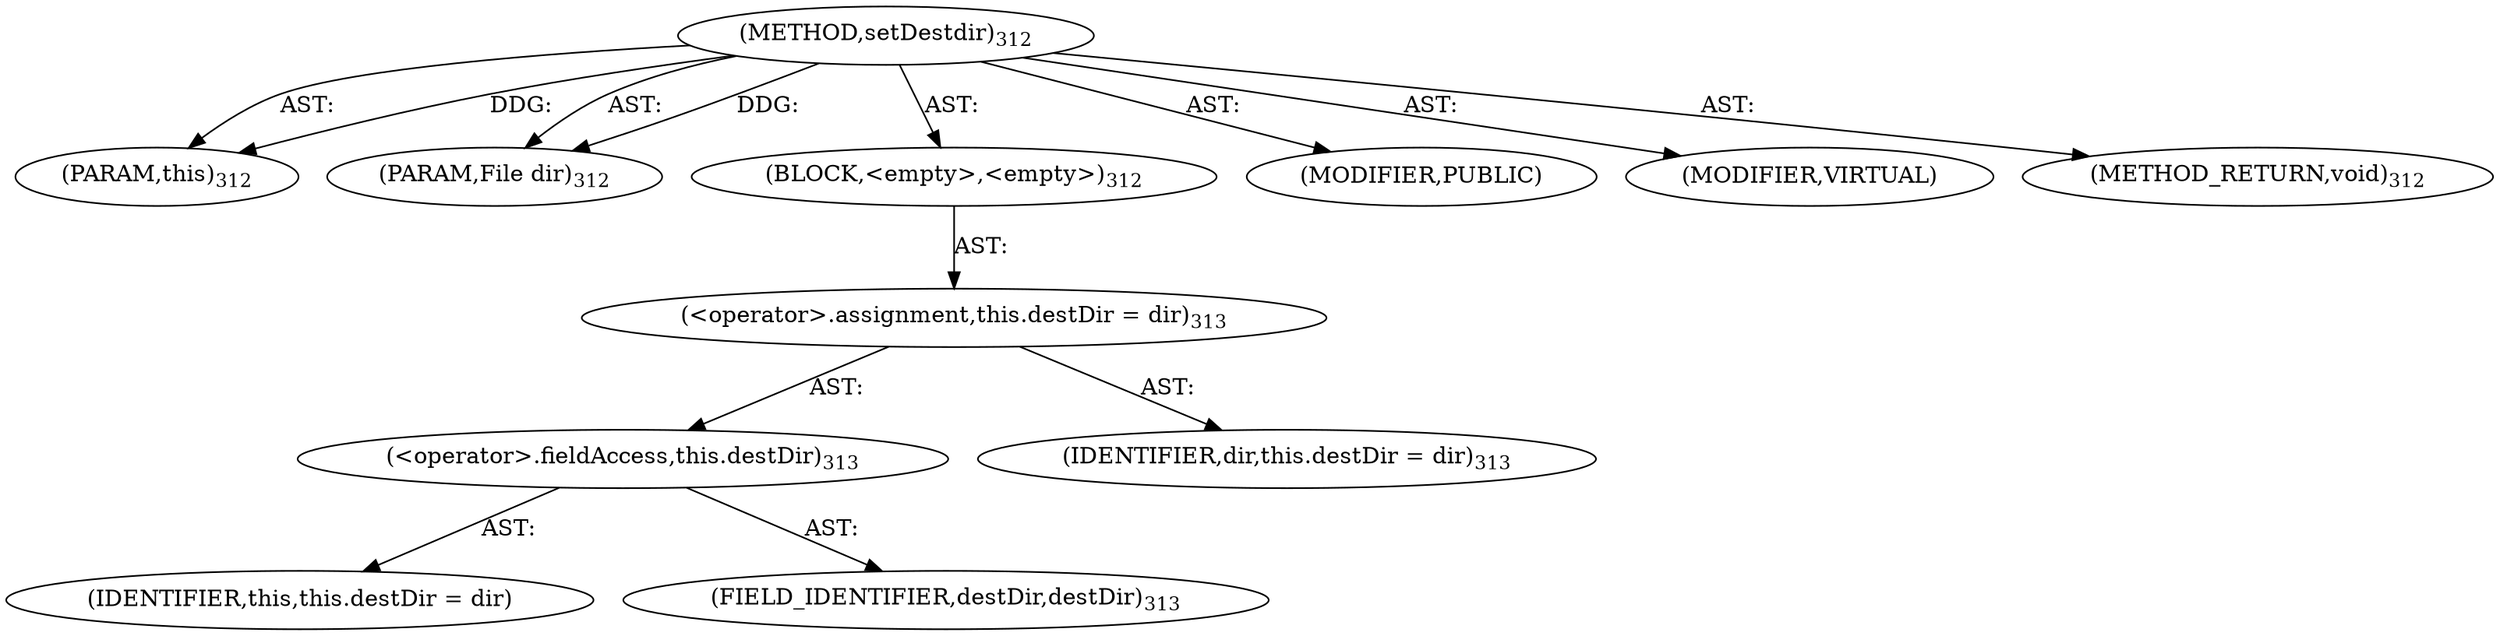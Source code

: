 digraph "setDestdir" {  
"111669149702" [label = <(METHOD,setDestdir)<SUB>312</SUB>> ]
"115964117026" [label = <(PARAM,this)<SUB>312</SUB>> ]
"115964117027" [label = <(PARAM,File dir)<SUB>312</SUB>> ]
"25769803800" [label = <(BLOCK,&lt;empty&gt;,&lt;empty&gt;)<SUB>312</SUB>> ]
"30064771242" [label = <(&lt;operator&gt;.assignment,this.destDir = dir)<SUB>313</SUB>> ]
"30064771243" [label = <(&lt;operator&gt;.fieldAccess,this.destDir)<SUB>313</SUB>> ]
"68719476906" [label = <(IDENTIFIER,this,this.destDir = dir)> ]
"55834574907" [label = <(FIELD_IDENTIFIER,destDir,destDir)<SUB>313</SUB>> ]
"68719476907" [label = <(IDENTIFIER,dir,this.destDir = dir)<SUB>313</SUB>> ]
"133143986212" [label = <(MODIFIER,PUBLIC)> ]
"133143986213" [label = <(MODIFIER,VIRTUAL)> ]
"128849018886" [label = <(METHOD_RETURN,void)<SUB>312</SUB>> ]
  "111669149702" -> "115964117026"  [ label = "AST: "] 
  "111669149702" -> "115964117027"  [ label = "AST: "] 
  "111669149702" -> "25769803800"  [ label = "AST: "] 
  "111669149702" -> "133143986212"  [ label = "AST: "] 
  "111669149702" -> "133143986213"  [ label = "AST: "] 
  "111669149702" -> "128849018886"  [ label = "AST: "] 
  "25769803800" -> "30064771242"  [ label = "AST: "] 
  "30064771242" -> "30064771243"  [ label = "AST: "] 
  "30064771242" -> "68719476907"  [ label = "AST: "] 
  "30064771243" -> "68719476906"  [ label = "AST: "] 
  "30064771243" -> "55834574907"  [ label = "AST: "] 
  "111669149702" -> "115964117026"  [ label = "DDG: "] 
  "111669149702" -> "115964117027"  [ label = "DDG: "] 
}
